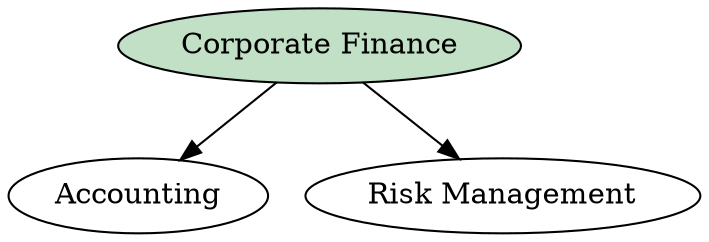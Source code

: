 // corporate_finance
digraph {
	rankdir=TB
	root [label="Corporate Finance" fillcolor="#c2e0c6" style=filled]
	A [label=Accounting]
	root -> A
	R [label="Risk Management"]
	root -> R
}

